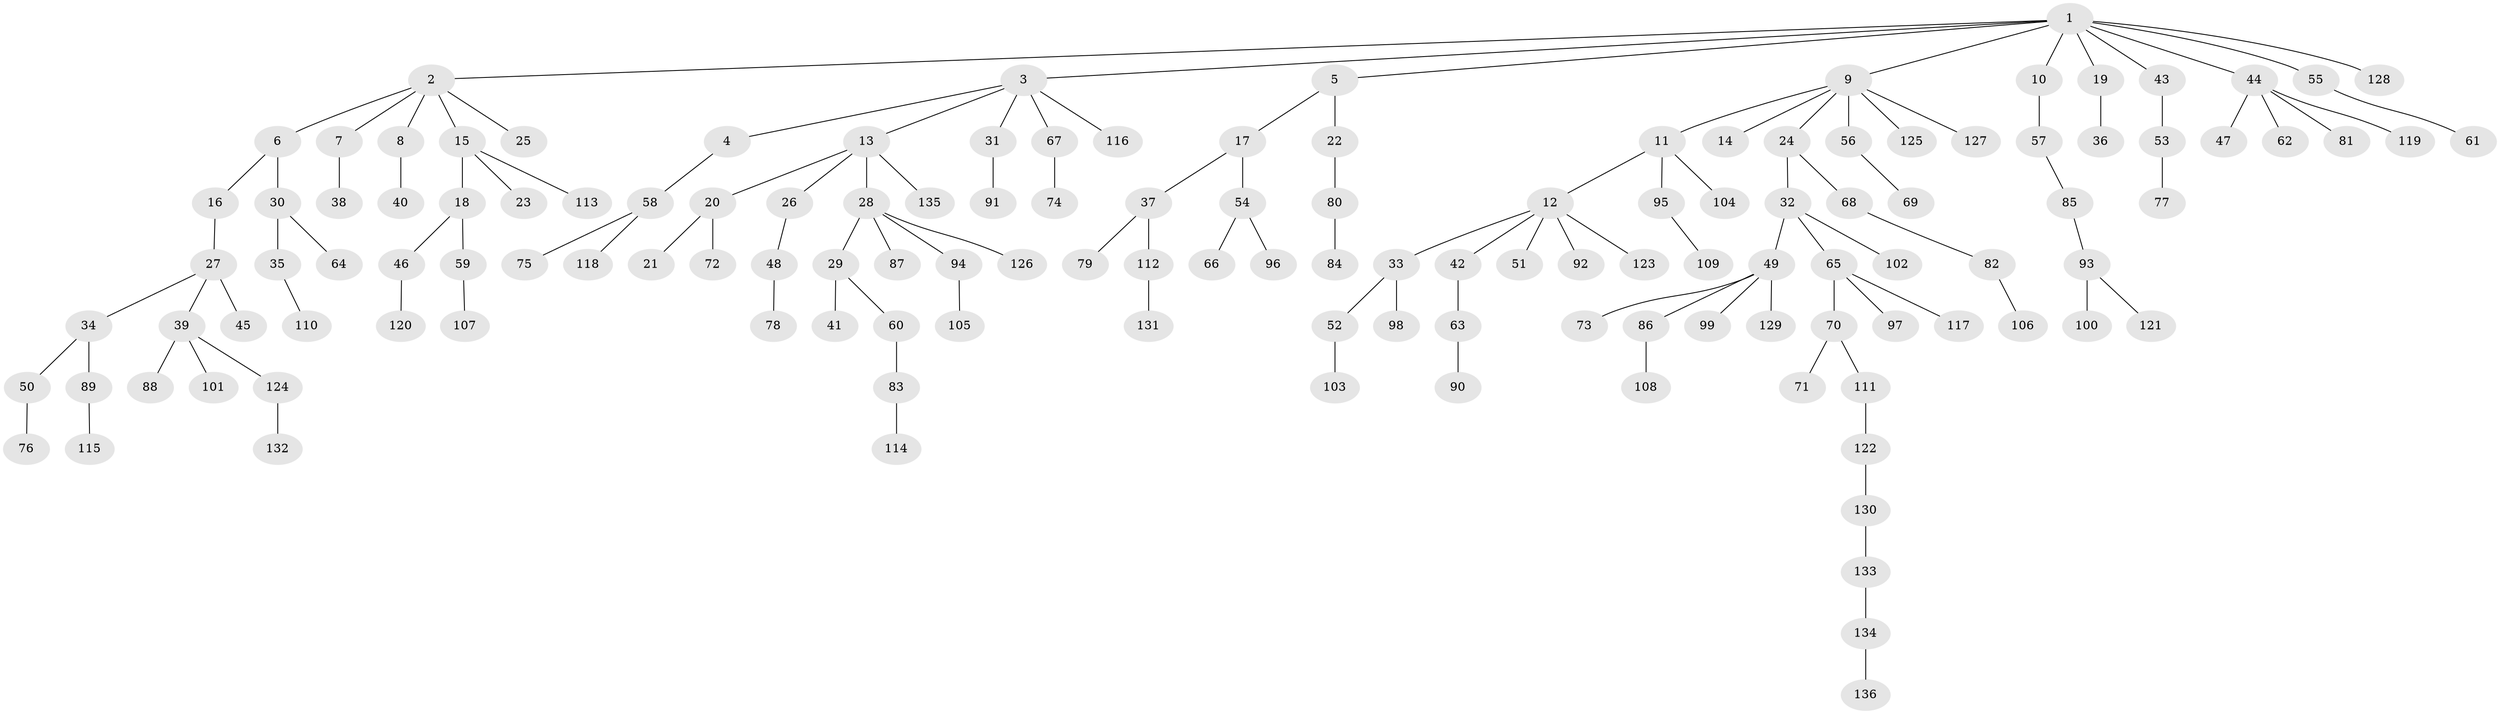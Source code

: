 // Generated by graph-tools (version 1.1) at 2025/53/03/09/25 04:53:50]
// undirected, 136 vertices, 135 edges
graph export_dot {
graph [start="1"]
  node [color=gray90,style=filled];
  1;
  2;
  3;
  4;
  5;
  6;
  7;
  8;
  9;
  10;
  11;
  12;
  13;
  14;
  15;
  16;
  17;
  18;
  19;
  20;
  21;
  22;
  23;
  24;
  25;
  26;
  27;
  28;
  29;
  30;
  31;
  32;
  33;
  34;
  35;
  36;
  37;
  38;
  39;
  40;
  41;
  42;
  43;
  44;
  45;
  46;
  47;
  48;
  49;
  50;
  51;
  52;
  53;
  54;
  55;
  56;
  57;
  58;
  59;
  60;
  61;
  62;
  63;
  64;
  65;
  66;
  67;
  68;
  69;
  70;
  71;
  72;
  73;
  74;
  75;
  76;
  77;
  78;
  79;
  80;
  81;
  82;
  83;
  84;
  85;
  86;
  87;
  88;
  89;
  90;
  91;
  92;
  93;
  94;
  95;
  96;
  97;
  98;
  99;
  100;
  101;
  102;
  103;
  104;
  105;
  106;
  107;
  108;
  109;
  110;
  111;
  112;
  113;
  114;
  115;
  116;
  117;
  118;
  119;
  120;
  121;
  122;
  123;
  124;
  125;
  126;
  127;
  128;
  129;
  130;
  131;
  132;
  133;
  134;
  135;
  136;
  1 -- 2;
  1 -- 3;
  1 -- 5;
  1 -- 9;
  1 -- 10;
  1 -- 19;
  1 -- 43;
  1 -- 44;
  1 -- 55;
  1 -- 128;
  2 -- 6;
  2 -- 7;
  2 -- 8;
  2 -- 15;
  2 -- 25;
  3 -- 4;
  3 -- 13;
  3 -- 31;
  3 -- 67;
  3 -- 116;
  4 -- 58;
  5 -- 17;
  5 -- 22;
  6 -- 16;
  6 -- 30;
  7 -- 38;
  8 -- 40;
  9 -- 11;
  9 -- 14;
  9 -- 24;
  9 -- 56;
  9 -- 125;
  9 -- 127;
  10 -- 57;
  11 -- 12;
  11 -- 95;
  11 -- 104;
  12 -- 33;
  12 -- 42;
  12 -- 51;
  12 -- 92;
  12 -- 123;
  13 -- 20;
  13 -- 26;
  13 -- 28;
  13 -- 135;
  15 -- 18;
  15 -- 23;
  15 -- 113;
  16 -- 27;
  17 -- 37;
  17 -- 54;
  18 -- 46;
  18 -- 59;
  19 -- 36;
  20 -- 21;
  20 -- 72;
  22 -- 80;
  24 -- 32;
  24 -- 68;
  26 -- 48;
  27 -- 34;
  27 -- 39;
  27 -- 45;
  28 -- 29;
  28 -- 87;
  28 -- 94;
  28 -- 126;
  29 -- 41;
  29 -- 60;
  30 -- 35;
  30 -- 64;
  31 -- 91;
  32 -- 49;
  32 -- 65;
  32 -- 102;
  33 -- 52;
  33 -- 98;
  34 -- 50;
  34 -- 89;
  35 -- 110;
  37 -- 79;
  37 -- 112;
  39 -- 88;
  39 -- 101;
  39 -- 124;
  42 -- 63;
  43 -- 53;
  44 -- 47;
  44 -- 62;
  44 -- 81;
  44 -- 119;
  46 -- 120;
  48 -- 78;
  49 -- 73;
  49 -- 86;
  49 -- 99;
  49 -- 129;
  50 -- 76;
  52 -- 103;
  53 -- 77;
  54 -- 66;
  54 -- 96;
  55 -- 61;
  56 -- 69;
  57 -- 85;
  58 -- 75;
  58 -- 118;
  59 -- 107;
  60 -- 83;
  63 -- 90;
  65 -- 70;
  65 -- 97;
  65 -- 117;
  67 -- 74;
  68 -- 82;
  70 -- 71;
  70 -- 111;
  80 -- 84;
  82 -- 106;
  83 -- 114;
  85 -- 93;
  86 -- 108;
  89 -- 115;
  93 -- 100;
  93 -- 121;
  94 -- 105;
  95 -- 109;
  111 -- 122;
  112 -- 131;
  122 -- 130;
  124 -- 132;
  130 -- 133;
  133 -- 134;
  134 -- 136;
}
